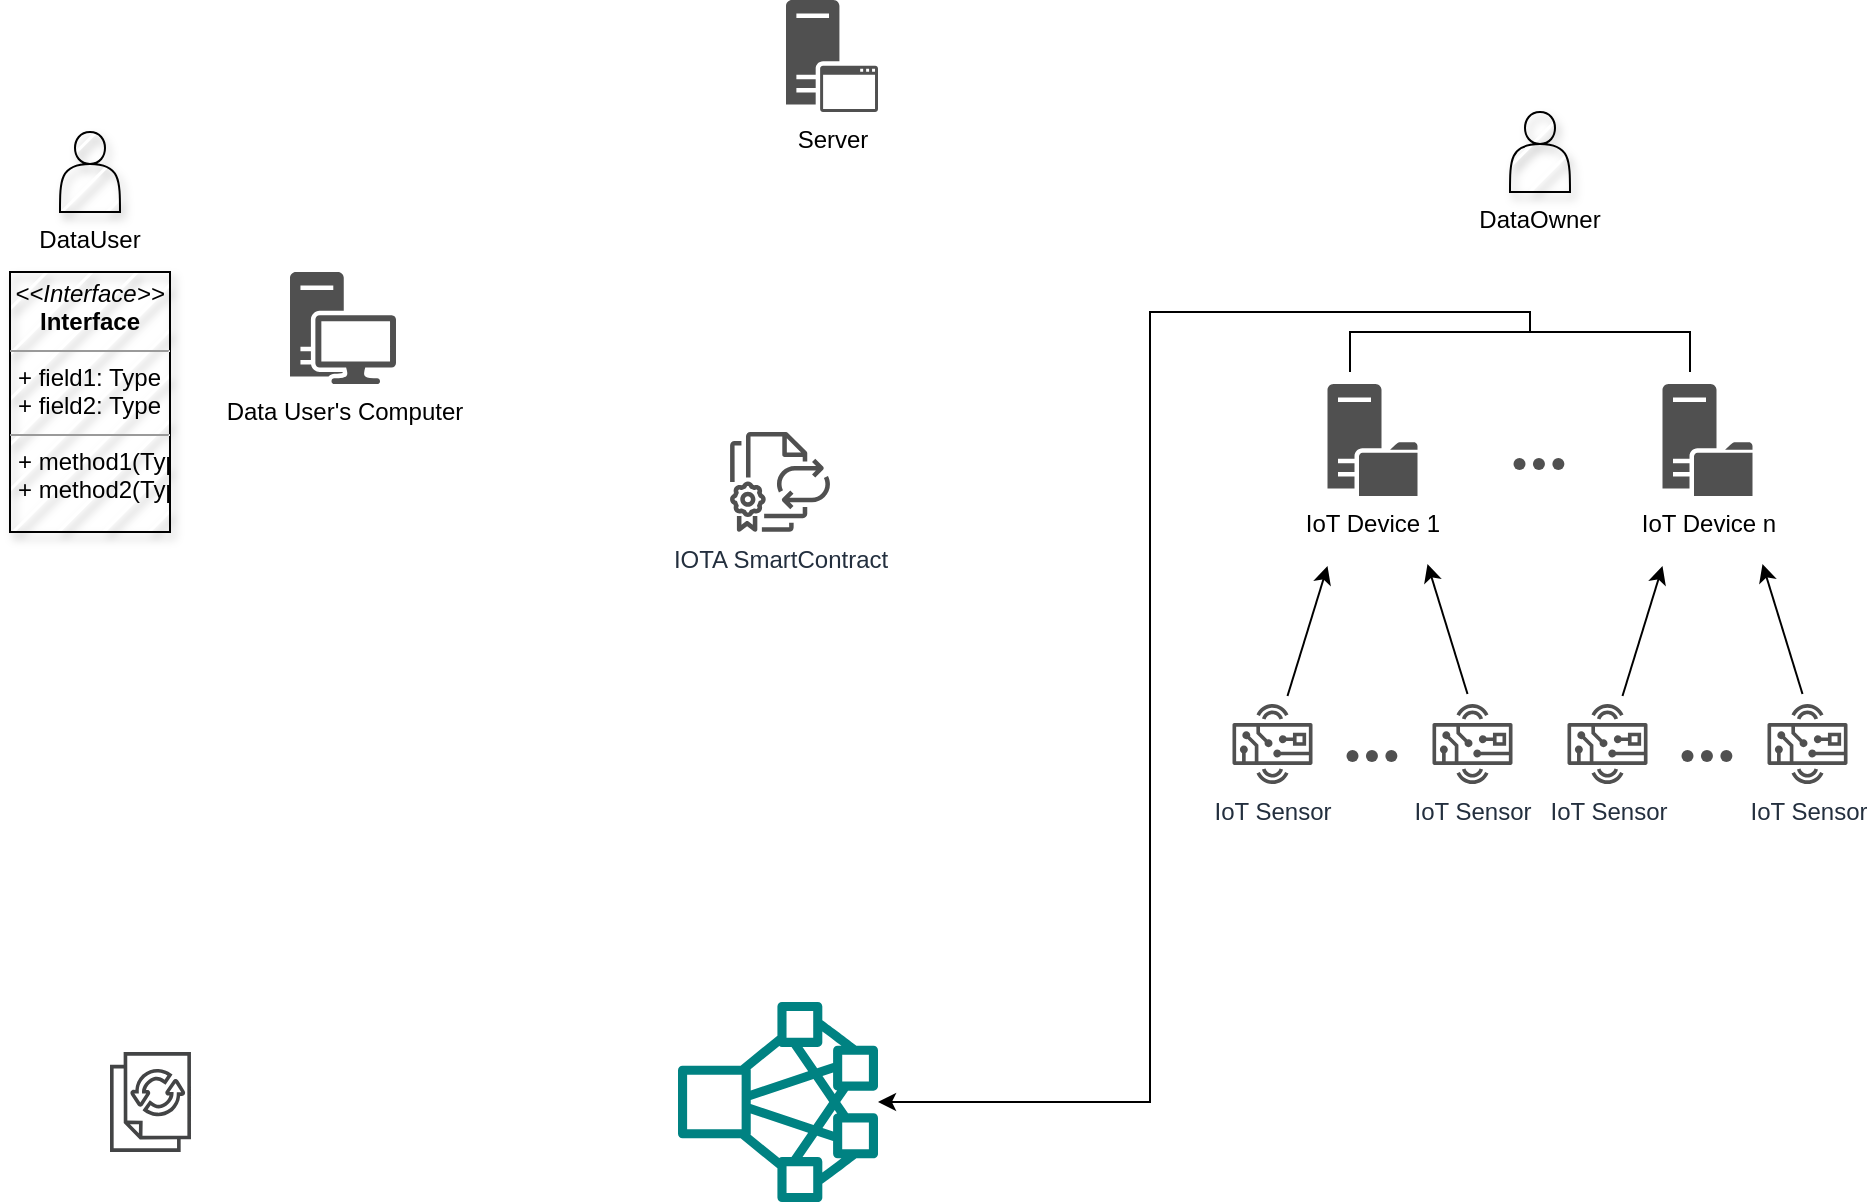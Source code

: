 <mxfile version="20.8.20" type="github">
  <diagram name="第 1 页" id="0Bb90YlJC23ZNc2bx1gv">
    <mxGraphModel dx="1434" dy="802" grid="1" gridSize="10" guides="1" tooltips="1" connect="1" arrows="1" fold="1" page="1" pageScale="1" pageWidth="827" pageHeight="1169" background="#FFFFFF" math="0" shadow="0">
      <root>
        <mxCell id="0" />
        <mxCell id="1" parent="0" />
        <mxCell id="S3q35cUGkQxc2vFmGl0s-1" value="DataUser" style="shape=actor;whiteSpace=wrap;html=1;comic=0;shadow=1;fillStyle=hatch;movable=1;resizable=1;rotatable=1;deletable=1;editable=1;locked=0;connectable=1;verticalAlign=top;horizontal=1;labelPosition=center;verticalLabelPosition=bottom;align=center;" parent="1" vertex="1">
          <mxGeometry x="45" y="100" width="30" height="40" as="geometry" />
        </mxCell>
        <mxCell id="yXj0ikB4jnKrbNH409NH-15" value="&lt;p style=&quot;margin:0px;margin-top:4px;text-align:center;&quot;&gt;&lt;i&gt;&amp;lt;&amp;lt;Interface&amp;gt;&amp;gt;&lt;/i&gt;&lt;br/&gt;&lt;b&gt;Interface&lt;/b&gt;&lt;/p&gt;&lt;hr size=&quot;1&quot;/&gt;&lt;p style=&quot;margin:0px;margin-left:4px;&quot;&gt;+ field1: Type&lt;br/&gt;+ field2: Type&lt;/p&gt;&lt;hr size=&quot;1&quot;/&gt;&lt;p style=&quot;margin:0px;margin-left:4px;&quot;&gt;+ method1(Type): Type&lt;br/&gt;+ method2(Type, Type): Type&lt;/p&gt;" style="verticalAlign=top;align=left;overflow=fill;fontSize=12;fontFamily=Helvetica;html=1;shadow=1;comic=0;fillStyle=hatch;strokeColor=default;fontColor=default;fillColor=default;" vertex="1" parent="1">
          <mxGeometry x="20" y="170" width="80" height="130" as="geometry" />
        </mxCell>
        <mxCell id="yXj0ikB4jnKrbNH409NH-16" value="DataOwner" style="shape=actor;whiteSpace=wrap;html=1;comic=0;shadow=1;fillStyle=hatch;movable=1;resizable=1;rotatable=1;deletable=1;editable=1;locked=0;connectable=1;verticalAlign=top;horizontal=1;labelPosition=center;verticalLabelPosition=bottom;align=center;" vertex="1" parent="1">
          <mxGeometry x="770" y="90" width="30" height="40" as="geometry" />
        </mxCell>
        <mxCell id="yXj0ikB4jnKrbNH409NH-26" value="Server" style="sketch=0;pointerEvents=1;shadow=0;dashed=0;html=1;strokeColor=none;fillColor=#505050;labelPosition=center;verticalLabelPosition=bottom;verticalAlign=top;outlineConnect=0;align=center;shape=mxgraph.office.servers.application_server;comic=0;fillStyle=auto;fontFamily=Helvetica;fontSize=12;fontColor=default;" vertex="1" parent="1">
          <mxGeometry x="408" y="34" width="46" height="56" as="geometry" />
        </mxCell>
        <mxCell id="yXj0ikB4jnKrbNH409NH-32" value="Data User&#39;s Computer" style="sketch=0;pointerEvents=1;shadow=0;dashed=0;html=1;strokeColor=none;fillColor=#505050;labelPosition=center;verticalLabelPosition=bottom;verticalAlign=top;outlineConnect=0;align=center;shape=mxgraph.office.devices.workstation;comic=0;fillStyle=auto;fontFamily=Helvetica;fontSize=12;fontColor=default;" vertex="1" parent="1">
          <mxGeometry x="160" y="170" width="53" height="56" as="geometry" />
        </mxCell>
        <mxCell id="yXj0ikB4jnKrbNH409NH-33" value="" style="sketch=0;pointerEvents=1;shadow=0;dashed=0;html=1;strokeColor=none;fillColor=#434445;aspect=fixed;labelPosition=center;verticalLabelPosition=bottom;verticalAlign=top;align=center;outlineConnect=0;shape=mxgraph.vvd.site_recovery_functional_icon;comic=0;fillStyle=auto;fontFamily=Helvetica;fontSize=12;fontColor=default;" vertex="1" parent="1">
          <mxGeometry x="70" y="560" width="40.5" height="50" as="geometry" />
        </mxCell>
        <mxCell id="yXj0ikB4jnKrbNH409NH-43" value="IOTA SmartContract" style="sketch=0;outlineConnect=0;fontColor=#232F3E;gradientColor=none;fillColor=#505050;strokeColor=none;dashed=0;verticalLabelPosition=bottom;verticalAlign=top;align=center;html=1;fontSize=12;fontStyle=0;aspect=fixed;pointerEvents=1;shape=mxgraph.aws4.license_manager_license_blending;shadow=0;comic=0;fillStyle=auto;fontFamily=Helvetica;" vertex="1" parent="1">
          <mxGeometry x="380" y="250" width="50" height="50" as="geometry" />
        </mxCell>
        <mxCell id="yXj0ikB4jnKrbNH409NH-52" value="" style="group" vertex="1" connectable="0" parent="1">
          <mxGeometry x="340" y="535" width="114" height="100" as="geometry" />
        </mxCell>
        <mxCell id="yXj0ikB4jnKrbNH409NH-42" value="" style="sketch=0;outlineConnect=0;fontColor=#232F3E;gradientColor=none;fillColor=#008282;strokeColor=none;dashed=0;verticalLabelPosition=bottom;verticalAlign=top;align=center;html=1;fontSize=12;fontStyle=0;pointerEvents=1;shape=mxgraph.aws4.cluster;shadow=0;comic=0;fillStyle=auto;fontFamily=Helvetica;aspect=fixed;" vertex="1" parent="yXj0ikB4jnKrbNH409NH-52">
          <mxGeometry x="14" width="100" height="100" as="geometry" />
        </mxCell>
        <mxCell id="yXj0ikB4jnKrbNH409NH-51" value="" style="shape=image;verticalLabelPosition=bottom;labelBackgroundColor=default;verticalAlign=top;aspect=fixed;imageAspect=0;image=https://miro.medium.com/max/1024/1*lGh_L0ldPWz1kFMcKvj4Qw.png;fillColor=#67AB9F;" vertex="1" parent="yXj0ikB4jnKrbNH409NH-52">
          <mxGeometry y="18" width="60" height="60" as="geometry" />
        </mxCell>
        <mxCell id="yXj0ikB4jnKrbNH409NH-105" value="" style="group" vertex="1" connectable="0" parent="1">
          <mxGeometry x="631.25" y="226" width="307.5" height="200" as="geometry" />
        </mxCell>
        <mxCell id="yXj0ikB4jnKrbNH409NH-41" value="IoT Device 1" style="sketch=0;pointerEvents=1;shadow=0;dashed=0;html=1;strokeColor=none;fillColor=#505050;labelPosition=center;verticalLabelPosition=bottom;verticalAlign=top;outlineConnect=0;align=center;shape=mxgraph.office.servers.file_server;comic=0;fillStyle=auto;fontFamily=Helvetica;fontSize=12;fontColor=default;" vertex="1" parent="yXj0ikB4jnKrbNH409NH-105">
          <mxGeometry x="47.5" width="45" height="56" as="geometry" />
        </mxCell>
        <mxCell id="yXj0ikB4jnKrbNH409NH-53" value="IoT Sensor" style="sketch=0;outlineConnect=0;fontColor=#232F3E;gradientColor=none;fillColor=#505050;strokeColor=none;dashed=0;verticalLabelPosition=bottom;verticalAlign=top;align=center;html=1;fontSize=12;fontStyle=0;aspect=fixed;pointerEvents=1;shape=mxgraph.aws4.hardware_board;shadow=0;comic=0;fillStyle=auto;fontFamily=Helvetica;" vertex="1" parent="yXj0ikB4jnKrbNH409NH-105">
          <mxGeometry y="160" width="40" height="40" as="geometry" />
        </mxCell>
        <mxCell id="yXj0ikB4jnKrbNH409NH-55" value="IoT Sensor" style="sketch=0;outlineConnect=0;fontColor=#232F3E;gradientColor=none;fillColor=#505050;strokeColor=none;dashed=0;verticalLabelPosition=bottom;verticalAlign=top;align=center;html=1;fontSize=12;fontStyle=0;aspect=fixed;pointerEvents=1;shape=mxgraph.aws4.hardware_board;shadow=0;comic=0;fillStyle=auto;fontFamily=Helvetica;" vertex="1" parent="yXj0ikB4jnKrbNH409NH-105">
          <mxGeometry x="100" y="160" width="40" height="40" as="geometry" />
        </mxCell>
        <mxCell id="yXj0ikB4jnKrbNH409NH-59" value="" style="group" vertex="1" connectable="0" parent="yXj0ikB4jnKrbNH409NH-105">
          <mxGeometry x="50" y="176" width="34" height="12" as="geometry" />
        </mxCell>
        <mxCell id="yXj0ikB4jnKrbNH409NH-56" value="" style="shape=waypoint;sketch=0;fillStyle=solid;size=6;pointerEvents=1;points=[];fillColor=none;resizable=0;rotatable=0;perimeter=centerPerimeter;snapToPoint=1;shadow=0;dashed=0;comic=0;fontFamily=Helvetica;fontSize=12;fontColor=default;html=1;strokeColor=#505050;" vertex="1" parent="yXj0ikB4jnKrbNH409NH-59">
          <mxGeometry width="20" height="20" as="geometry" />
        </mxCell>
        <mxCell id="yXj0ikB4jnKrbNH409NH-57" value="" style="shape=waypoint;sketch=0;fillStyle=solid;size=6;pointerEvents=1;points=[];fillColor=none;resizable=0;rotatable=0;perimeter=centerPerimeter;snapToPoint=1;shadow=0;dashed=0;comic=0;fontFamily=Helvetica;fontSize=12;fontColor=default;html=1;strokeColor=#505050;" vertex="1" parent="yXj0ikB4jnKrbNH409NH-59">
          <mxGeometry x="9.714" width="20" height="20" as="geometry" />
        </mxCell>
        <mxCell id="yXj0ikB4jnKrbNH409NH-58" value="" style="shape=waypoint;sketch=0;fillStyle=solid;size=6;pointerEvents=1;points=[];fillColor=none;resizable=0;rotatable=0;perimeter=centerPerimeter;snapToPoint=1;shadow=0;dashed=0;comic=0;fontFamily=Helvetica;fontSize=12;fontColor=default;html=1;strokeColor=#505050;" vertex="1" parent="yXj0ikB4jnKrbNH409NH-59">
          <mxGeometry x="19.429" width="20" height="20" as="geometry" />
        </mxCell>
        <mxCell id="yXj0ikB4jnKrbNH409NH-67" value="" style="endArrow=classic;html=1;rounded=0;fontFamily=Helvetica;fontSize=12;fontColor=default;" edge="1" parent="yXj0ikB4jnKrbNH409NH-105">
          <mxGeometry width="50" height="50" relative="1" as="geometry">
            <mxPoint x="117.5" y="155" as="sourcePoint" />
            <mxPoint x="97.5" y="90" as="targetPoint" />
          </mxGeometry>
        </mxCell>
        <mxCell id="yXj0ikB4jnKrbNH409NH-69" value="" style="endArrow=classic;html=1;fontFamily=Helvetica;fontSize=12;fontColor=default;rounded=0;" edge="1" parent="yXj0ikB4jnKrbNH409NH-105">
          <mxGeometry width="50" height="50" relative="1" as="geometry">
            <mxPoint x="27.5" y="156" as="sourcePoint" />
            <mxPoint x="47.5" y="91" as="targetPoint" />
          </mxGeometry>
        </mxCell>
        <mxCell id="yXj0ikB4jnKrbNH409NH-90" value="IoT Device n" style="sketch=0;pointerEvents=1;shadow=0;dashed=0;html=1;strokeColor=none;fillColor=#505050;labelPosition=center;verticalLabelPosition=bottom;verticalAlign=top;outlineConnect=0;align=center;shape=mxgraph.office.servers.file_server;comic=0;fillStyle=auto;fontFamily=Helvetica;fontSize=12;fontColor=default;" vertex="1" parent="yXj0ikB4jnKrbNH409NH-105">
          <mxGeometry x="215" width="45" height="56" as="geometry" />
        </mxCell>
        <mxCell id="yXj0ikB4jnKrbNH409NH-91" value="IoT Sensor" style="sketch=0;outlineConnect=0;fontColor=#232F3E;gradientColor=none;fillColor=#505050;strokeColor=none;dashed=0;verticalLabelPosition=bottom;verticalAlign=top;align=center;html=1;fontSize=12;fontStyle=0;aspect=fixed;pointerEvents=1;shape=mxgraph.aws4.hardware_board;shadow=0;comic=0;fillStyle=auto;fontFamily=Helvetica;" vertex="1" parent="yXj0ikB4jnKrbNH409NH-105">
          <mxGeometry x="167.5" y="160" width="40" height="40" as="geometry" />
        </mxCell>
        <mxCell id="yXj0ikB4jnKrbNH409NH-92" value="IoT Sensor" style="sketch=0;outlineConnect=0;fontColor=#232F3E;gradientColor=none;fillColor=#505050;strokeColor=none;dashed=0;verticalLabelPosition=bottom;verticalAlign=top;align=center;html=1;fontSize=12;fontStyle=0;aspect=fixed;pointerEvents=1;shape=mxgraph.aws4.hardware_board;shadow=0;comic=0;fillStyle=auto;fontFamily=Helvetica;" vertex="1" parent="yXj0ikB4jnKrbNH409NH-105">
          <mxGeometry x="267.5" y="160" width="40" height="40" as="geometry" />
        </mxCell>
        <mxCell id="yXj0ikB4jnKrbNH409NH-93" value="" style="group" vertex="1" connectable="0" parent="yXj0ikB4jnKrbNH409NH-105">
          <mxGeometry x="217.5" y="176" width="34" height="12" as="geometry" />
        </mxCell>
        <mxCell id="yXj0ikB4jnKrbNH409NH-94" value="" style="shape=waypoint;sketch=0;fillStyle=solid;size=6;pointerEvents=1;points=[];fillColor=none;resizable=0;rotatable=0;perimeter=centerPerimeter;snapToPoint=1;shadow=0;dashed=0;comic=0;fontFamily=Helvetica;fontSize=12;fontColor=default;html=1;strokeColor=#505050;" vertex="1" parent="yXj0ikB4jnKrbNH409NH-93">
          <mxGeometry width="20" height="20" as="geometry" />
        </mxCell>
        <mxCell id="yXj0ikB4jnKrbNH409NH-95" value="" style="shape=waypoint;sketch=0;fillStyle=solid;size=6;pointerEvents=1;points=[];fillColor=none;resizable=0;rotatable=0;perimeter=centerPerimeter;snapToPoint=1;shadow=0;dashed=0;comic=0;fontFamily=Helvetica;fontSize=12;fontColor=default;html=1;strokeColor=#505050;" vertex="1" parent="yXj0ikB4jnKrbNH409NH-93">
          <mxGeometry x="9.714" width="20" height="20" as="geometry" />
        </mxCell>
        <mxCell id="yXj0ikB4jnKrbNH409NH-96" value="" style="shape=waypoint;sketch=0;fillStyle=solid;size=6;pointerEvents=1;points=[];fillColor=none;resizable=0;rotatable=0;perimeter=centerPerimeter;snapToPoint=1;shadow=0;dashed=0;comic=0;fontFamily=Helvetica;fontSize=12;fontColor=default;html=1;strokeColor=#505050;" vertex="1" parent="yXj0ikB4jnKrbNH409NH-93">
          <mxGeometry x="19.429" width="20" height="20" as="geometry" />
        </mxCell>
        <mxCell id="yXj0ikB4jnKrbNH409NH-97" value="" style="endArrow=classic;html=1;rounded=0;fontFamily=Helvetica;fontSize=12;fontColor=default;" edge="1" parent="yXj0ikB4jnKrbNH409NH-105">
          <mxGeometry width="50" height="50" relative="1" as="geometry">
            <mxPoint x="285" y="155" as="sourcePoint" />
            <mxPoint x="265" y="90" as="targetPoint" />
          </mxGeometry>
        </mxCell>
        <mxCell id="yXj0ikB4jnKrbNH409NH-98" value="" style="endArrow=classic;html=1;fontFamily=Helvetica;fontSize=12;fontColor=default;rounded=0;" edge="1" parent="yXj0ikB4jnKrbNH409NH-105">
          <mxGeometry width="50" height="50" relative="1" as="geometry">
            <mxPoint x="195" y="156" as="sourcePoint" />
            <mxPoint x="215" y="91" as="targetPoint" />
          </mxGeometry>
        </mxCell>
        <mxCell id="yXj0ikB4jnKrbNH409NH-99" value="" style="group" vertex="1" connectable="0" parent="yXj0ikB4jnKrbNH409NH-105">
          <mxGeometry x="133.5" y="30" width="34" height="12" as="geometry" />
        </mxCell>
        <mxCell id="yXj0ikB4jnKrbNH409NH-100" value="" style="shape=waypoint;sketch=0;fillStyle=solid;size=6;pointerEvents=1;points=[];fillColor=none;resizable=0;rotatable=0;perimeter=centerPerimeter;snapToPoint=1;shadow=0;dashed=0;comic=0;fontFamily=Helvetica;fontSize=12;fontColor=default;html=1;strokeColor=#505050;" vertex="1" parent="yXj0ikB4jnKrbNH409NH-99">
          <mxGeometry width="20" height="20" as="geometry" />
        </mxCell>
        <mxCell id="yXj0ikB4jnKrbNH409NH-101" value="" style="shape=waypoint;sketch=0;fillStyle=solid;size=6;pointerEvents=1;points=[];fillColor=none;resizable=0;rotatable=0;perimeter=centerPerimeter;snapToPoint=1;shadow=0;dashed=0;comic=0;fontFamily=Helvetica;fontSize=12;fontColor=default;html=1;strokeColor=#505050;" vertex="1" parent="yXj0ikB4jnKrbNH409NH-99">
          <mxGeometry x="9.714" width="20" height="20" as="geometry" />
        </mxCell>
        <mxCell id="yXj0ikB4jnKrbNH409NH-102" value="" style="shape=waypoint;sketch=0;fillStyle=solid;size=6;pointerEvents=1;points=[];fillColor=none;resizable=0;rotatable=0;perimeter=centerPerimeter;snapToPoint=1;shadow=0;dashed=0;comic=0;fontFamily=Helvetica;fontSize=12;fontColor=default;html=1;strokeColor=#505050;" vertex="1" parent="yXj0ikB4jnKrbNH409NH-99">
          <mxGeometry x="19.429" width="20" height="20" as="geometry" />
        </mxCell>
        <mxCell id="yXj0ikB4jnKrbNH409NH-110" style="edgeStyle=orthogonalEdgeStyle;rounded=0;orthogonalLoop=1;jettySize=auto;html=1;fontFamily=Helvetica;fontSize=12;fontColor=default;" edge="1" parent="1" target="yXj0ikB4jnKrbNH409NH-42">
          <mxGeometry relative="1" as="geometry">
            <mxPoint x="780" y="200" as="sourcePoint" />
            <Array as="points">
              <mxPoint x="780" y="190" />
              <mxPoint x="590" y="190" />
              <mxPoint x="590" y="585" />
            </Array>
          </mxGeometry>
        </mxCell>
        <mxCell id="yXj0ikB4jnKrbNH409NH-113" value="" style="endArrow=none;html=1;rounded=0;fontFamily=Helvetica;fontSize=12;fontColor=default;" edge="1" parent="1">
          <mxGeometry width="50" height="50" relative="1" as="geometry">
            <mxPoint x="690" y="220" as="sourcePoint" />
            <mxPoint x="860" y="220" as="targetPoint" />
            <Array as="points">
              <mxPoint x="690" y="200" />
              <mxPoint x="860" y="200" />
            </Array>
          </mxGeometry>
        </mxCell>
      </root>
    </mxGraphModel>
  </diagram>
</mxfile>
